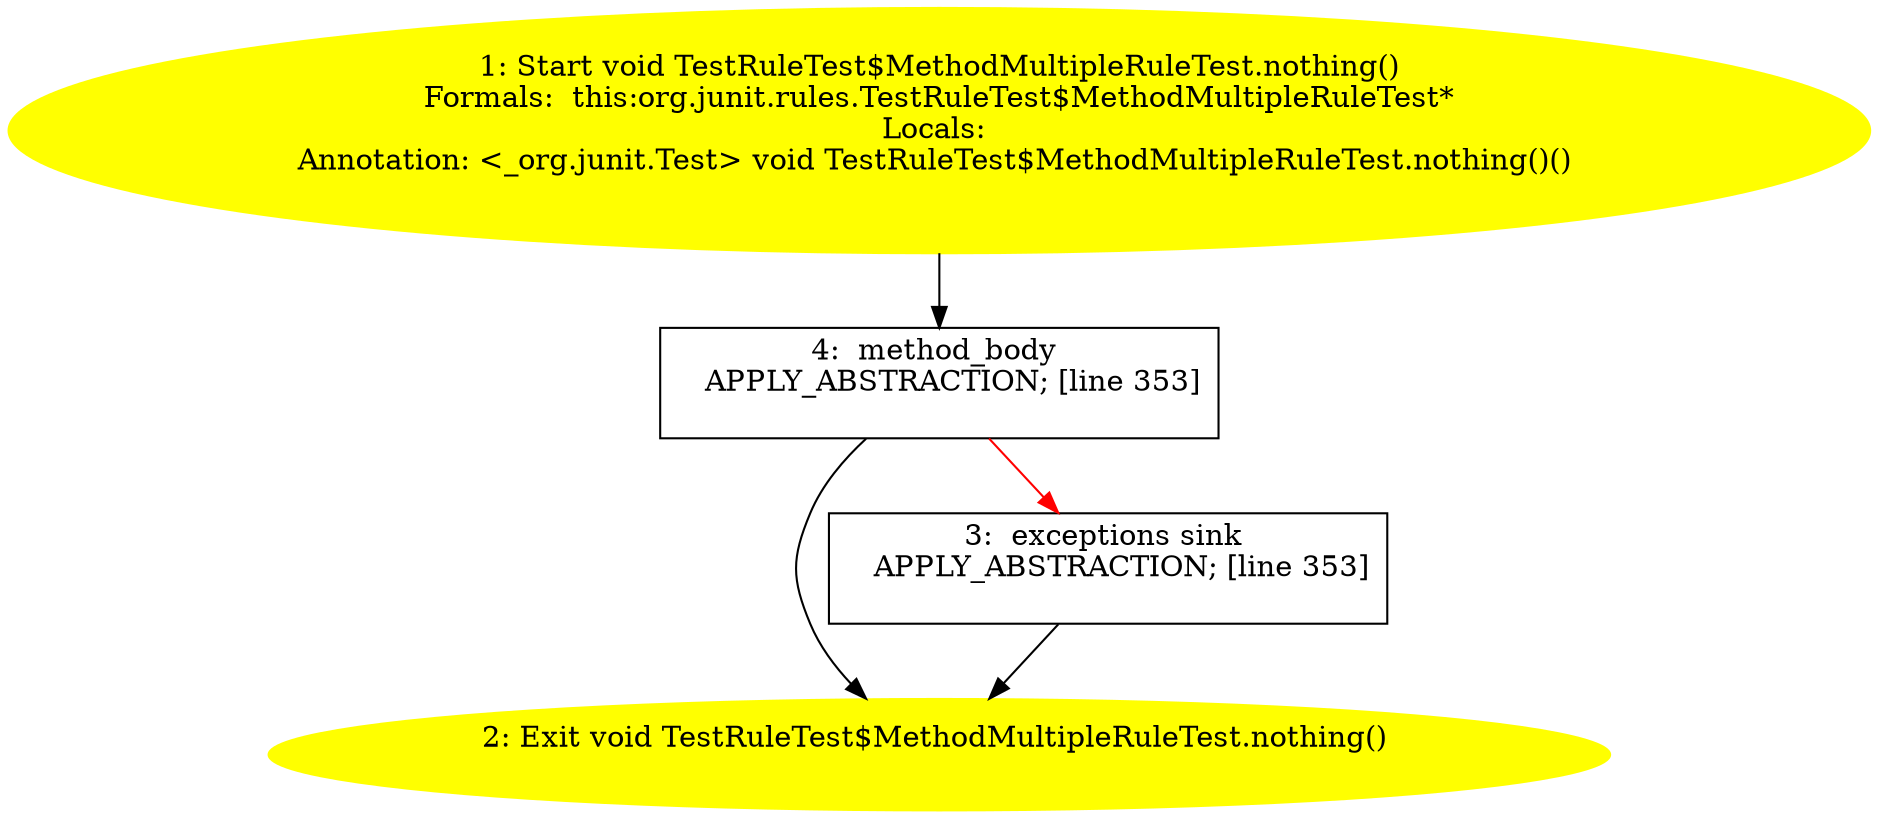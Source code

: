 /* @generated */
digraph cfg {
"org.junit.rules.TestRuleTest$MethodMultipleRuleTest.nothing():void.40766db1ab7ca8dac81f13870b946f45_1" [label="1: Start void TestRuleTest$MethodMultipleRuleTest.nothing()\nFormals:  this:org.junit.rules.TestRuleTest$MethodMultipleRuleTest*\nLocals: \nAnnotation: <_org.junit.Test> void TestRuleTest$MethodMultipleRuleTest.nothing()() \n  " color=yellow style=filled]
	

	 "org.junit.rules.TestRuleTest$MethodMultipleRuleTest.nothing():void.40766db1ab7ca8dac81f13870b946f45_1" -> "org.junit.rules.TestRuleTest$MethodMultipleRuleTest.nothing():void.40766db1ab7ca8dac81f13870b946f45_4" ;
"org.junit.rules.TestRuleTest$MethodMultipleRuleTest.nothing():void.40766db1ab7ca8dac81f13870b946f45_2" [label="2: Exit void TestRuleTest$MethodMultipleRuleTest.nothing() \n  " color=yellow style=filled]
	

"org.junit.rules.TestRuleTest$MethodMultipleRuleTest.nothing():void.40766db1ab7ca8dac81f13870b946f45_3" [label="3:  exceptions sink \n   APPLY_ABSTRACTION; [line 353]\n " shape="box"]
	

	 "org.junit.rules.TestRuleTest$MethodMultipleRuleTest.nothing():void.40766db1ab7ca8dac81f13870b946f45_3" -> "org.junit.rules.TestRuleTest$MethodMultipleRuleTest.nothing():void.40766db1ab7ca8dac81f13870b946f45_2" ;
"org.junit.rules.TestRuleTest$MethodMultipleRuleTest.nothing():void.40766db1ab7ca8dac81f13870b946f45_4" [label="4:  method_body \n   APPLY_ABSTRACTION; [line 353]\n " shape="box"]
	

	 "org.junit.rules.TestRuleTest$MethodMultipleRuleTest.nothing():void.40766db1ab7ca8dac81f13870b946f45_4" -> "org.junit.rules.TestRuleTest$MethodMultipleRuleTest.nothing():void.40766db1ab7ca8dac81f13870b946f45_2" ;
	 "org.junit.rules.TestRuleTest$MethodMultipleRuleTest.nothing():void.40766db1ab7ca8dac81f13870b946f45_4" -> "org.junit.rules.TestRuleTest$MethodMultipleRuleTest.nothing():void.40766db1ab7ca8dac81f13870b946f45_3" [color="red" ];
}
